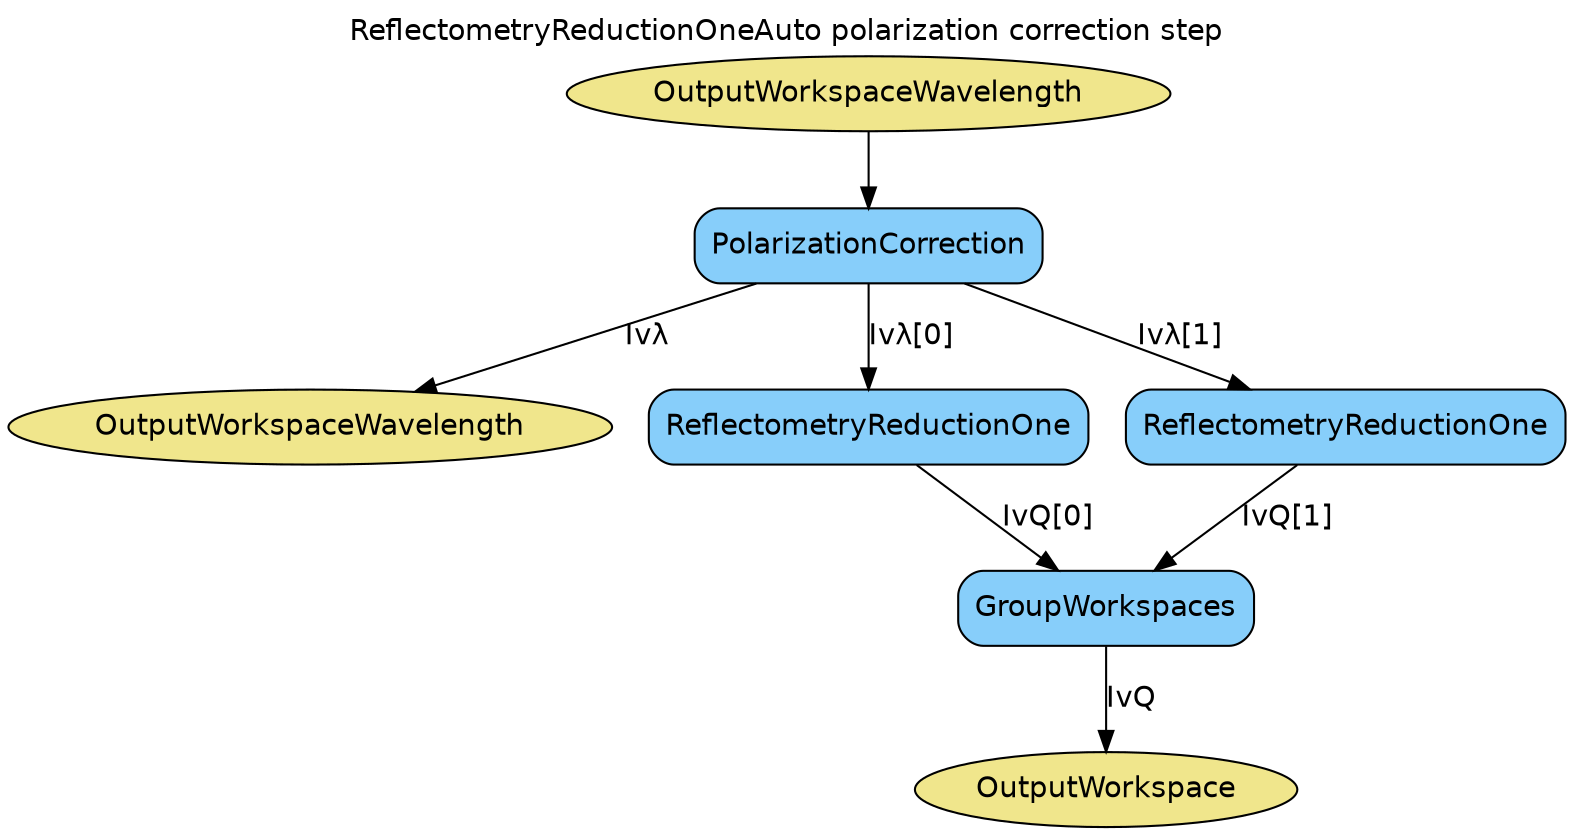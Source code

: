 digraph ReflectometryReductionOne {
  label = "ReflectometryReductionOneAuto polarization correction step"
  fontname = Helvetica
  labelloc = t

  node[fontname="Helvetica", style = filled]
  edge[fontname="Helvetica"]

  subgraph params {
    node[fillcolor = khaki, shape = oval]
    inWL  [label="OutputWorkspaceWavelength"]
    outWL [label="OutputWorkspaceWavelength"]
    outMT [label="OutputWorkspace"]
  }

  subgraph algorithms {
    node[style = "rounded,filled", fillcolor = lightskyblue, shape = rectangle]
    polCor        [label="PolarizationCorrection"]
    reflRedOne_0b [label="ReflectometryReductionOne"]
    reflRedOne_1b [label="ReflectometryReductionOne"]
    groupIvLam_b  [label="GroupWorkspaces"]
  }

  inWL   -> polCor
  polCor -> reflRedOne_0b [label="Iv&lambda;[0]"]
  polCor -> reflRedOne_1b [label="Iv&lambda;[1]"]
  polCor -> outWL         [label="Iv&lambda;"]

  reflRedOne_0b -> groupIvLam_b [label="IvQ[0]"]
  reflRedOne_1b -> groupIvLam_b [label="IvQ[1]"]
  groupIvLam_b  -> outMT        [label="IvQ"]
}
